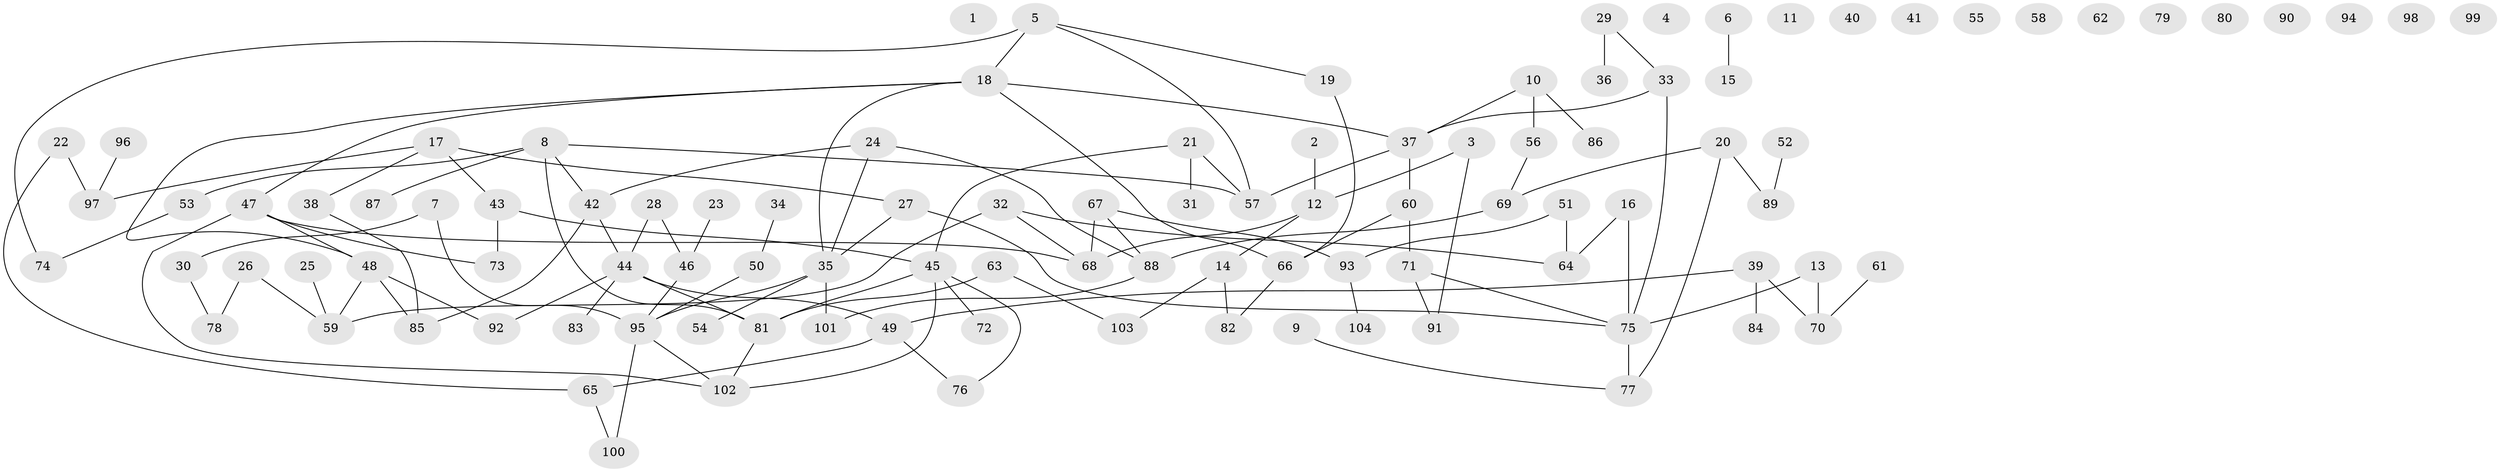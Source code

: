 // coarse degree distribution, {0: 0.20270270270270271, 1: 0.17567567567567569, 2: 0.17567567567567569, 3: 0.1891891891891892, 6: 0.04054054054054054, 7: 0.04054054054054054, 4: 0.10810810810810811, 5: 0.05405405405405406, 8: 0.013513513513513514}
// Generated by graph-tools (version 1.1) at 2025/41/03/06/25 10:41:22]
// undirected, 104 vertices, 122 edges
graph export_dot {
graph [start="1"]
  node [color=gray90,style=filled];
  1;
  2;
  3;
  4;
  5;
  6;
  7;
  8;
  9;
  10;
  11;
  12;
  13;
  14;
  15;
  16;
  17;
  18;
  19;
  20;
  21;
  22;
  23;
  24;
  25;
  26;
  27;
  28;
  29;
  30;
  31;
  32;
  33;
  34;
  35;
  36;
  37;
  38;
  39;
  40;
  41;
  42;
  43;
  44;
  45;
  46;
  47;
  48;
  49;
  50;
  51;
  52;
  53;
  54;
  55;
  56;
  57;
  58;
  59;
  60;
  61;
  62;
  63;
  64;
  65;
  66;
  67;
  68;
  69;
  70;
  71;
  72;
  73;
  74;
  75;
  76;
  77;
  78;
  79;
  80;
  81;
  82;
  83;
  84;
  85;
  86;
  87;
  88;
  89;
  90;
  91;
  92;
  93;
  94;
  95;
  96;
  97;
  98;
  99;
  100;
  101;
  102;
  103;
  104;
  2 -- 12;
  3 -- 12;
  3 -- 91;
  5 -- 18;
  5 -- 19;
  5 -- 57;
  5 -- 74;
  6 -- 15;
  7 -- 30;
  7 -- 95;
  8 -- 42;
  8 -- 53;
  8 -- 57;
  8 -- 81;
  8 -- 87;
  9 -- 77;
  10 -- 37;
  10 -- 56;
  10 -- 86;
  12 -- 14;
  12 -- 68;
  13 -- 70;
  13 -- 75;
  14 -- 82;
  14 -- 103;
  16 -- 64;
  16 -- 75;
  17 -- 27;
  17 -- 38;
  17 -- 43;
  17 -- 97;
  18 -- 35;
  18 -- 37;
  18 -- 47;
  18 -- 48;
  18 -- 66;
  19 -- 66;
  20 -- 69;
  20 -- 77;
  20 -- 89;
  21 -- 31;
  21 -- 45;
  21 -- 57;
  22 -- 65;
  22 -- 97;
  23 -- 46;
  24 -- 35;
  24 -- 42;
  24 -- 88;
  25 -- 59;
  26 -- 59;
  26 -- 78;
  27 -- 35;
  27 -- 75;
  28 -- 44;
  28 -- 46;
  29 -- 33;
  29 -- 36;
  30 -- 78;
  32 -- 59;
  32 -- 64;
  32 -- 68;
  33 -- 37;
  33 -- 75;
  34 -- 50;
  35 -- 54;
  35 -- 95;
  35 -- 101;
  37 -- 57;
  37 -- 60;
  38 -- 85;
  39 -- 49;
  39 -- 70;
  39 -- 84;
  42 -- 44;
  42 -- 85;
  43 -- 45;
  43 -- 73;
  44 -- 49;
  44 -- 81;
  44 -- 83;
  44 -- 92;
  45 -- 72;
  45 -- 76;
  45 -- 81;
  45 -- 102;
  46 -- 95;
  47 -- 48;
  47 -- 68;
  47 -- 73;
  47 -- 102;
  48 -- 59;
  48 -- 85;
  48 -- 92;
  49 -- 65;
  49 -- 76;
  50 -- 95;
  51 -- 64;
  51 -- 93;
  52 -- 89;
  53 -- 74;
  56 -- 69;
  60 -- 66;
  60 -- 71;
  61 -- 70;
  63 -- 81;
  63 -- 103;
  65 -- 100;
  66 -- 82;
  67 -- 68;
  67 -- 88;
  67 -- 93;
  69 -- 88;
  71 -- 75;
  71 -- 91;
  75 -- 77;
  81 -- 102;
  88 -- 101;
  93 -- 104;
  95 -- 100;
  95 -- 102;
  96 -- 97;
}
